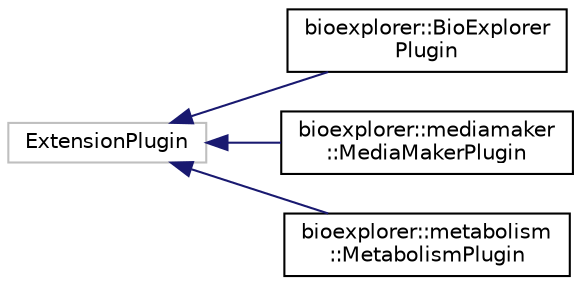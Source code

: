 digraph "Graphical Class Hierarchy"
{
 // LATEX_PDF_SIZE
  edge [fontname="Helvetica",fontsize="10",labelfontname="Helvetica",labelfontsize="10"];
  node [fontname="Helvetica",fontsize="10",shape=record];
  rankdir="LR";
  Node98 [label="ExtensionPlugin",height=0.2,width=0.4,color="grey75", fillcolor="white", style="filled",tooltip=" "];
  Node98 -> Node0 [dir="back",color="midnightblue",fontsize="10",style="solid",fontname="Helvetica"];
  Node0 [label="bioexplorer::BioExplorer\lPlugin",height=0.2,width=0.4,color="black", fillcolor="white", style="filled",URL="$d7/d7b/classbioexplorer_1_1BioExplorerPlugin.html",tooltip="This class implements the BioExplorer plugin."];
  Node98 -> Node100 [dir="back",color="midnightblue",fontsize="10",style="solid",fontname="Helvetica"];
  Node100 [label="bioexplorer::mediamaker\l::MediaMakerPlugin",height=0.2,width=0.4,color="black", fillcolor="white", style="filled",URL="$d0/dc7/classbioexplorer_1_1mediamaker_1_1MediaMakerPlugin.html",tooltip="This class implements the Media Maker plugin for Brayns."];
  Node98 -> Node101 [dir="back",color="midnightblue",fontsize="10",style="solid",fontname="Helvetica"];
  Node101 [label="bioexplorer::metabolism\l::MetabolismPlugin",height=0.2,width=0.4,color="black", fillcolor="white", style="filled",URL="$d6/de6/classbioexplorer_1_1metabolism_1_1MetabolismPlugin.html",tooltip="This class implements the MetabolismPlugin plugin."];
}
